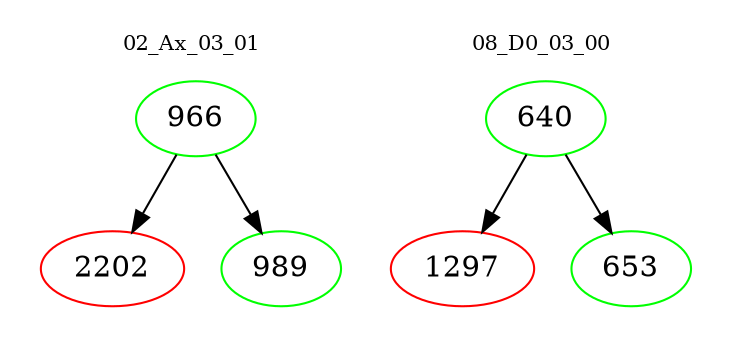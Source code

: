 digraph{
subgraph cluster_0 {
color = white
label = "02_Ax_03_01";
fontsize=10;
T0_966 [label="966", color="green"]
T0_966 -> T0_2202 [color="black"]
T0_2202 [label="2202", color="red"]
T0_966 -> T0_989 [color="black"]
T0_989 [label="989", color="green"]
}
subgraph cluster_1 {
color = white
label = "08_D0_03_00";
fontsize=10;
T1_640 [label="640", color="green"]
T1_640 -> T1_1297 [color="black"]
T1_1297 [label="1297", color="red"]
T1_640 -> T1_653 [color="black"]
T1_653 [label="653", color="green"]
}
}
